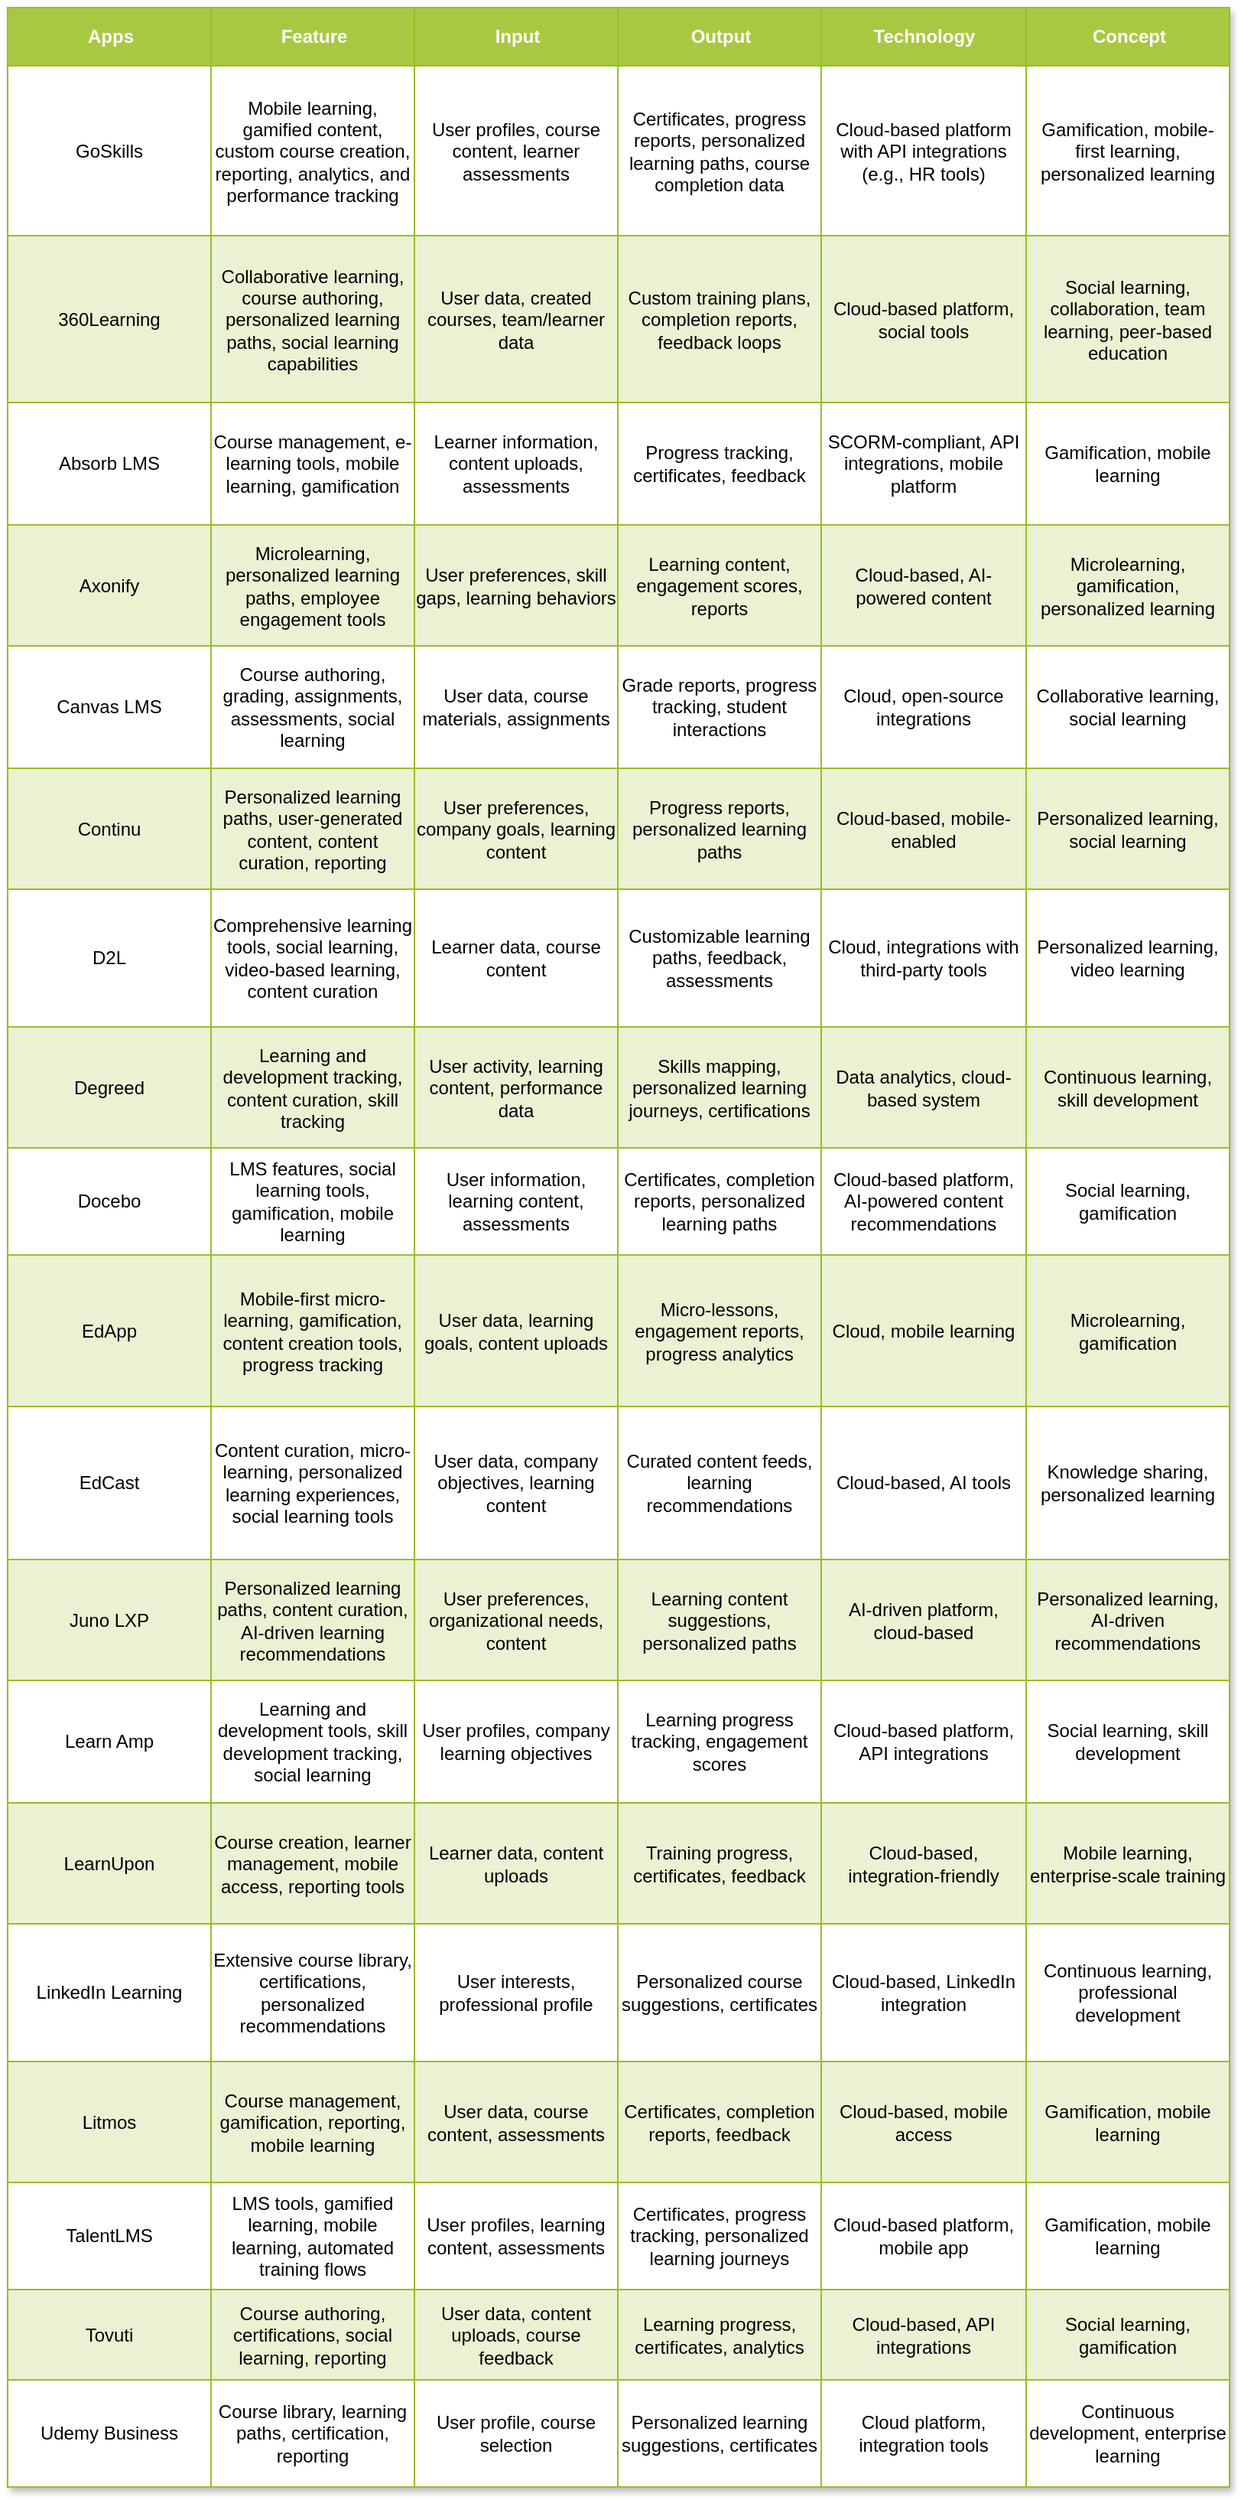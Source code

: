 <mxfile version="25.0.2">
  <diagram name="Page-1" id="bd83a815-5ea8-2e97-e5ec-87c9f400f2fa">
    <mxGraphModel dx="1091" dy="638" grid="1" gridSize="10" guides="1" tooltips="1" connect="1" arrows="1" fold="1" page="1" pageScale="1.5" pageWidth="1654" pageHeight="1169" background="none" math="0" shadow="0">
      <root>
        <mxCell id="0" style=";html=1;" />
        <mxCell id="1" style=";html=1;" parent="0" />
        <mxCell id="DCmbwm_lFT-6xUDf2k78-112" value="Assets" style="childLayout=tableLayout;recursiveResize=0;strokeColor=#98bf21;fillColor=#A7C942;shadow=1;labelBackgroundColor=#FFFFFF;" vertex="1" parent="1">
          <mxGeometry x="300" y="30" width="799" height="1620" as="geometry" />
        </mxCell>
        <mxCell id="DCmbwm_lFT-6xUDf2k78-113" style="shape=tableRow;horizontal=0;startSize=0;swimlaneHead=0;swimlaneBody=0;top=0;left=0;bottom=0;right=0;dropTarget=0;collapsible=0;recursiveResize=0;expand=0;fontStyle=0;strokeColor=inherit;fillColor=#ffffff;" vertex="1" parent="DCmbwm_lFT-6xUDf2k78-112">
          <mxGeometry width="799" height="38" as="geometry" />
        </mxCell>
        <mxCell id="DCmbwm_lFT-6xUDf2k78-143" value="Apps" style="connectable=0;recursiveResize=0;strokeColor=inherit;fillColor=#A7C942;align=center;fontStyle=1;fontColor=#FFFFFF;html=1;" vertex="1" parent="DCmbwm_lFT-6xUDf2k78-113">
          <mxGeometry width="133" height="38" as="geometry">
            <mxRectangle width="133" height="38" as="alternateBounds" />
          </mxGeometry>
        </mxCell>
        <mxCell id="DCmbwm_lFT-6xUDf2k78-138" value="Feature" style="connectable=0;recursiveResize=0;strokeColor=inherit;fillColor=#A7C942;align=center;fontStyle=1;fontColor=#FFFFFF;html=1;" vertex="1" parent="DCmbwm_lFT-6xUDf2k78-113">
          <mxGeometry x="133" width="133" height="38" as="geometry">
            <mxRectangle width="133" height="38" as="alternateBounds" />
          </mxGeometry>
        </mxCell>
        <mxCell id="DCmbwm_lFT-6xUDf2k78-133" value="Input" style="connectable=0;recursiveResize=0;strokeColor=inherit;fillColor=#A7C942;align=center;fontStyle=1;fontColor=#FFFFFF;html=1;" vertex="1" parent="DCmbwm_lFT-6xUDf2k78-113">
          <mxGeometry x="266" width="133" height="38" as="geometry">
            <mxRectangle width="133" height="38" as="alternateBounds" />
          </mxGeometry>
        </mxCell>
        <mxCell id="DCmbwm_lFT-6xUDf2k78-114" value="Output" style="connectable=0;recursiveResize=0;strokeColor=inherit;fillColor=#A7C942;align=center;fontStyle=1;fontColor=#FFFFFF;html=1;" vertex="1" parent="DCmbwm_lFT-6xUDf2k78-113">
          <mxGeometry x="399" width="133" height="38" as="geometry">
            <mxRectangle width="133" height="38" as="alternateBounds" />
          </mxGeometry>
        </mxCell>
        <mxCell id="DCmbwm_lFT-6xUDf2k78-115" value="Technology" style="connectable=0;recursiveResize=0;strokeColor=inherit;fillColor=#A7C942;align=center;fontStyle=1;fontColor=#FFFFFF;html=1;" vertex="1" parent="DCmbwm_lFT-6xUDf2k78-113">
          <mxGeometry x="532" width="134" height="38" as="geometry">
            <mxRectangle width="134" height="38" as="alternateBounds" />
          </mxGeometry>
        </mxCell>
        <mxCell id="DCmbwm_lFT-6xUDf2k78-116" value="Concept" style="connectable=0;recursiveResize=0;strokeColor=inherit;fillColor=#A7C942;align=center;fontStyle=1;fontColor=#FFFFFF;html=1;" vertex="1" parent="DCmbwm_lFT-6xUDf2k78-113">
          <mxGeometry x="666" width="133" height="38" as="geometry">
            <mxRectangle width="133" height="38" as="alternateBounds" />
          </mxGeometry>
        </mxCell>
        <mxCell id="DCmbwm_lFT-6xUDf2k78-117" value="" style="shape=tableRow;horizontal=0;startSize=0;swimlaneHead=0;swimlaneBody=0;top=0;left=0;bottom=0;right=0;dropTarget=0;collapsible=0;recursiveResize=0;expand=0;fontStyle=0;strokeColor=inherit;fillColor=#ffffff;" vertex="1" parent="DCmbwm_lFT-6xUDf2k78-112">
          <mxGeometry y="38" width="799" height="111" as="geometry" />
        </mxCell>
        <mxCell id="DCmbwm_lFT-6xUDf2k78-144" value="GoSkills" style="connectable=0;recursiveResize=0;strokeColor=inherit;fillColor=inherit;align=center;whiteSpace=wrap;html=1;" vertex="1" parent="DCmbwm_lFT-6xUDf2k78-117">
          <mxGeometry width="133" height="111" as="geometry">
            <mxRectangle width="133" height="111" as="alternateBounds" />
          </mxGeometry>
        </mxCell>
        <mxCell id="DCmbwm_lFT-6xUDf2k78-139" value="Mobile learning, gamified content, custom course creation, reporting, analytics, and performance tracking" style="connectable=0;recursiveResize=0;strokeColor=inherit;fillColor=inherit;align=center;whiteSpace=wrap;html=1;" vertex="1" parent="DCmbwm_lFT-6xUDf2k78-117">
          <mxGeometry x="133" width="133" height="111" as="geometry">
            <mxRectangle width="133" height="111" as="alternateBounds" />
          </mxGeometry>
        </mxCell>
        <mxCell id="DCmbwm_lFT-6xUDf2k78-134" value="User profiles, course content, learner assessments" style="connectable=0;recursiveResize=0;strokeColor=inherit;fillColor=inherit;align=center;whiteSpace=wrap;html=1;" vertex="1" parent="DCmbwm_lFT-6xUDf2k78-117">
          <mxGeometry x="266" width="133" height="111" as="geometry">
            <mxRectangle width="133" height="111" as="alternateBounds" />
          </mxGeometry>
        </mxCell>
        <mxCell id="DCmbwm_lFT-6xUDf2k78-118" value="Certificates, progress reports, personalized learning paths, course completion data" style="connectable=0;recursiveResize=0;strokeColor=inherit;fillColor=inherit;align=center;whiteSpace=wrap;html=1;" vertex="1" parent="DCmbwm_lFT-6xUDf2k78-117">
          <mxGeometry x="399" width="133" height="111" as="geometry">
            <mxRectangle width="133" height="111" as="alternateBounds" />
          </mxGeometry>
        </mxCell>
        <mxCell id="DCmbwm_lFT-6xUDf2k78-119" value="Cloud-based platform with API integrations (e.g., HR tools)" style="connectable=0;recursiveResize=0;strokeColor=inherit;fillColor=inherit;align=center;whiteSpace=wrap;html=1;" vertex="1" parent="DCmbwm_lFT-6xUDf2k78-117">
          <mxGeometry x="532" width="134" height="111" as="geometry">
            <mxRectangle width="134" height="111" as="alternateBounds" />
          </mxGeometry>
        </mxCell>
        <mxCell id="DCmbwm_lFT-6xUDf2k78-120" value="Gamification, mobile-first learning, personalized learning" style="connectable=0;recursiveResize=0;strokeColor=inherit;fillColor=inherit;align=center;whiteSpace=wrap;html=1;" vertex="1" parent="DCmbwm_lFT-6xUDf2k78-117">
          <mxGeometry x="666" width="133" height="111" as="geometry">
            <mxRectangle width="133" height="111" as="alternateBounds" />
          </mxGeometry>
        </mxCell>
        <mxCell id="DCmbwm_lFT-6xUDf2k78-121" value="" style="shape=tableRow;horizontal=0;startSize=0;swimlaneHead=0;swimlaneBody=0;top=0;left=0;bottom=0;right=0;dropTarget=0;collapsible=0;recursiveResize=0;expand=0;fontStyle=1;strokeColor=inherit;fillColor=#EAF2D3;" vertex="1" parent="DCmbwm_lFT-6xUDf2k78-112">
          <mxGeometry y="149" width="799" height="109" as="geometry" />
        </mxCell>
        <mxCell id="DCmbwm_lFT-6xUDf2k78-145" value="360Learning" style="connectable=0;recursiveResize=0;strokeColor=inherit;fillColor=inherit;whiteSpace=wrap;html=1;" vertex="1" parent="DCmbwm_lFT-6xUDf2k78-121">
          <mxGeometry width="133" height="109" as="geometry">
            <mxRectangle width="133" height="109" as="alternateBounds" />
          </mxGeometry>
        </mxCell>
        <mxCell id="DCmbwm_lFT-6xUDf2k78-140" value="Collaborative learning, course authoring, personalized learning paths, social learning capabilities" style="connectable=0;recursiveResize=0;strokeColor=inherit;fillColor=inherit;whiteSpace=wrap;html=1;" vertex="1" parent="DCmbwm_lFT-6xUDf2k78-121">
          <mxGeometry x="133" width="133" height="109" as="geometry">
            <mxRectangle width="133" height="109" as="alternateBounds" />
          </mxGeometry>
        </mxCell>
        <mxCell id="DCmbwm_lFT-6xUDf2k78-135" value="User data, created courses, team/learner data" style="connectable=0;recursiveResize=0;strokeColor=inherit;fillColor=inherit;whiteSpace=wrap;html=1;" vertex="1" parent="DCmbwm_lFT-6xUDf2k78-121">
          <mxGeometry x="266" width="133" height="109" as="geometry">
            <mxRectangle width="133" height="109" as="alternateBounds" />
          </mxGeometry>
        </mxCell>
        <mxCell id="DCmbwm_lFT-6xUDf2k78-122" value="Custom training plans, completion reports, feedback loops" style="connectable=0;recursiveResize=0;strokeColor=inherit;fillColor=inherit;whiteSpace=wrap;html=1;" vertex="1" parent="DCmbwm_lFT-6xUDf2k78-121">
          <mxGeometry x="399" width="133" height="109" as="geometry">
            <mxRectangle width="133" height="109" as="alternateBounds" />
          </mxGeometry>
        </mxCell>
        <mxCell id="DCmbwm_lFT-6xUDf2k78-123" value="Cloud-based platform, social tools" style="connectable=0;recursiveResize=0;strokeColor=inherit;fillColor=inherit;whiteSpace=wrap;html=1;" vertex="1" parent="DCmbwm_lFT-6xUDf2k78-121">
          <mxGeometry x="532" width="134" height="109" as="geometry">
            <mxRectangle width="134" height="109" as="alternateBounds" />
          </mxGeometry>
        </mxCell>
        <mxCell id="DCmbwm_lFT-6xUDf2k78-124" value="Social learning, collaboration, team learning, peer-based education" style="connectable=0;recursiveResize=0;strokeColor=inherit;fillColor=inherit;whiteSpace=wrap;html=1;" vertex="1" parent="DCmbwm_lFT-6xUDf2k78-121">
          <mxGeometry x="666" width="133" height="109" as="geometry">
            <mxRectangle width="133" height="109" as="alternateBounds" />
          </mxGeometry>
        </mxCell>
        <mxCell id="DCmbwm_lFT-6xUDf2k78-125" value="" style="shape=tableRow;horizontal=0;startSize=0;swimlaneHead=0;swimlaneBody=0;top=0;left=0;bottom=0;right=0;dropTarget=0;collapsible=0;recursiveResize=0;expand=0;fontStyle=0;strokeColor=inherit;fillColor=#ffffff;" vertex="1" parent="DCmbwm_lFT-6xUDf2k78-112">
          <mxGeometry y="258" width="799" height="80" as="geometry" />
        </mxCell>
        <mxCell id="DCmbwm_lFT-6xUDf2k78-146" value="Absorb LMS" style="connectable=0;recursiveResize=0;strokeColor=inherit;fillColor=inherit;fontStyle=0;align=center;whiteSpace=wrap;html=1;verticalAlign=middle;fontFamily=Helvetica;fontSize=12;fontColor=default;" vertex="1" parent="DCmbwm_lFT-6xUDf2k78-125">
          <mxGeometry width="133" height="80" as="geometry">
            <mxRectangle width="133" height="80" as="alternateBounds" />
          </mxGeometry>
        </mxCell>
        <mxCell id="DCmbwm_lFT-6xUDf2k78-141" value="Course management, e-learning tools, mobile learning, gamification" style="connectable=0;recursiveResize=0;strokeColor=inherit;fillColor=inherit;fontStyle=0;align=center;whiteSpace=wrap;html=1;verticalAlign=middle;fontFamily=Helvetica;fontSize=12;fontColor=default;" vertex="1" parent="DCmbwm_lFT-6xUDf2k78-125">
          <mxGeometry x="133" width="133" height="80" as="geometry">
            <mxRectangle width="133" height="80" as="alternateBounds" />
          </mxGeometry>
        </mxCell>
        <mxCell id="DCmbwm_lFT-6xUDf2k78-136" value="Learner information, content uploads, assessments" style="connectable=0;recursiveResize=0;strokeColor=inherit;fillColor=inherit;fontStyle=0;align=center;whiteSpace=wrap;html=1;verticalAlign=middle;fontFamily=Helvetica;fontSize=12;fontColor=default;" vertex="1" parent="DCmbwm_lFT-6xUDf2k78-125">
          <mxGeometry x="266" width="133" height="80" as="geometry">
            <mxRectangle width="133" height="80" as="alternateBounds" />
          </mxGeometry>
        </mxCell>
        <mxCell id="DCmbwm_lFT-6xUDf2k78-126" value="Progress tracking, certificates, feedback" style="connectable=0;recursiveResize=0;strokeColor=inherit;fillColor=inherit;fontStyle=0;align=center;whiteSpace=wrap;html=1;verticalAlign=middle;fontFamily=Helvetica;fontSize=12;fontColor=default;" vertex="1" parent="DCmbwm_lFT-6xUDf2k78-125">
          <mxGeometry x="399" width="133" height="80" as="geometry">
            <mxRectangle width="133" height="80" as="alternateBounds" />
          </mxGeometry>
        </mxCell>
        <mxCell id="DCmbwm_lFT-6xUDf2k78-127" value="SCORM-compliant, API integrations, mobile platform" style="connectable=0;recursiveResize=0;strokeColor=inherit;fillColor=inherit;fontStyle=0;align=center;whiteSpace=wrap;html=1;verticalAlign=middle;fontFamily=Helvetica;fontSize=12;fontColor=default;" vertex="1" parent="DCmbwm_lFT-6xUDf2k78-125">
          <mxGeometry x="532" width="134" height="80" as="geometry">
            <mxRectangle width="134" height="80" as="alternateBounds" />
          </mxGeometry>
        </mxCell>
        <mxCell id="DCmbwm_lFT-6xUDf2k78-128" value="Gamification, mobile learning​" style="connectable=0;recursiveResize=0;strokeColor=inherit;fillColor=inherit;fontStyle=0;align=center;whiteSpace=wrap;html=1;verticalAlign=middle;fontFamily=Helvetica;fontSize=12;fontColor=default;" vertex="1" parent="DCmbwm_lFT-6xUDf2k78-125">
          <mxGeometry x="666" width="133" height="80" as="geometry">
            <mxRectangle width="133" height="80" as="alternateBounds" />
          </mxGeometry>
        </mxCell>
        <mxCell id="DCmbwm_lFT-6xUDf2k78-129" value="" style="shape=tableRow;horizontal=0;startSize=0;swimlaneHead=0;swimlaneBody=0;top=0;left=0;bottom=0;right=0;dropTarget=0;collapsible=0;recursiveResize=0;expand=0;fontStyle=1;strokeColor=inherit;fillColor=#EAF2D3;" vertex="1" parent="DCmbwm_lFT-6xUDf2k78-112">
          <mxGeometry y="338" width="799" height="79" as="geometry" />
        </mxCell>
        <mxCell id="DCmbwm_lFT-6xUDf2k78-147" value="Axonify" style="connectable=0;recursiveResize=0;strokeColor=inherit;fillColor=inherit;whiteSpace=wrap;html=1;" vertex="1" parent="DCmbwm_lFT-6xUDf2k78-129">
          <mxGeometry width="133" height="79" as="geometry">
            <mxRectangle width="133" height="79" as="alternateBounds" />
          </mxGeometry>
        </mxCell>
        <mxCell id="DCmbwm_lFT-6xUDf2k78-142" value="Microlearning, personalized learning paths, employee engagement tools" style="connectable=0;recursiveResize=0;strokeColor=inherit;fillColor=inherit;whiteSpace=wrap;html=1;" vertex="1" parent="DCmbwm_lFT-6xUDf2k78-129">
          <mxGeometry x="133" width="133" height="79" as="geometry">
            <mxRectangle width="133" height="79" as="alternateBounds" />
          </mxGeometry>
        </mxCell>
        <mxCell id="DCmbwm_lFT-6xUDf2k78-137" value="User preferences, skill gaps, learning behaviors" style="connectable=0;recursiveResize=0;strokeColor=inherit;fillColor=inherit;whiteSpace=wrap;html=1;" vertex="1" parent="DCmbwm_lFT-6xUDf2k78-129">
          <mxGeometry x="266" width="133" height="79" as="geometry">
            <mxRectangle width="133" height="79" as="alternateBounds" />
          </mxGeometry>
        </mxCell>
        <mxCell id="DCmbwm_lFT-6xUDf2k78-130" value="Learning content, engagement scores, reports" style="connectable=0;recursiveResize=0;strokeColor=inherit;fillColor=inherit;whiteSpace=wrap;html=1;" vertex="1" parent="DCmbwm_lFT-6xUDf2k78-129">
          <mxGeometry x="399" width="133" height="79" as="geometry">
            <mxRectangle width="133" height="79" as="alternateBounds" />
          </mxGeometry>
        </mxCell>
        <mxCell id="DCmbwm_lFT-6xUDf2k78-131" value="Cloud-based, AI-powered content" style="connectable=0;recursiveResize=0;strokeColor=inherit;fillColor=inherit;whiteSpace=wrap;html=1;" vertex="1" parent="DCmbwm_lFT-6xUDf2k78-129">
          <mxGeometry x="532" width="134" height="79" as="geometry">
            <mxRectangle width="134" height="79" as="alternateBounds" />
          </mxGeometry>
        </mxCell>
        <mxCell id="DCmbwm_lFT-6xUDf2k78-132" value="Microlearning, gamification, personalized learning" style="connectable=0;recursiveResize=0;strokeColor=inherit;fillColor=inherit;whiteSpace=wrap;html=1;" vertex="1" parent="DCmbwm_lFT-6xUDf2k78-129">
          <mxGeometry x="666" width="133" height="79" as="geometry">
            <mxRectangle width="133" height="79" as="alternateBounds" />
          </mxGeometry>
        </mxCell>
        <mxCell id="DCmbwm_lFT-6xUDf2k78-148" style="shape=tableRow;horizontal=0;startSize=0;swimlaneHead=0;swimlaneBody=0;top=0;left=0;bottom=0;right=0;dropTarget=0;collapsible=0;recursiveResize=0;expand=0;fontStyle=1;strokeColor=inherit;fillColor=#EAF2D3;" vertex="1" parent="DCmbwm_lFT-6xUDf2k78-112">
          <mxGeometry y="417" width="799" height="80" as="geometry" />
        </mxCell>
        <mxCell id="DCmbwm_lFT-6xUDf2k78-149" value="Canvas LMS" style="connectable=0;recursiveResize=0;whiteSpace=wrap;html=1;align=center;verticalAlign=middle;fontFamily=Helvetica;fontSize=12;fontStyle=0;strokeColor=inherit;" vertex="1" parent="DCmbwm_lFT-6xUDf2k78-148">
          <mxGeometry width="133" height="80" as="geometry">
            <mxRectangle width="133" height="80" as="alternateBounds" />
          </mxGeometry>
        </mxCell>
        <mxCell id="DCmbwm_lFT-6xUDf2k78-150" value="Course authoring, grading, assignments, assessments, social learning" style="connectable=0;recursiveResize=0;whiteSpace=wrap;html=1;align=center;verticalAlign=middle;fontFamily=Helvetica;fontSize=12;fontStyle=0;strokeColor=inherit;" vertex="1" parent="DCmbwm_lFT-6xUDf2k78-148">
          <mxGeometry x="133" width="133" height="80" as="geometry">
            <mxRectangle width="133" height="80" as="alternateBounds" />
          </mxGeometry>
        </mxCell>
        <mxCell id="DCmbwm_lFT-6xUDf2k78-151" value="User data, course materials, assignments" style="connectable=0;recursiveResize=0;whiteSpace=wrap;html=1;align=center;verticalAlign=middle;fontFamily=Helvetica;fontSize=12;fontStyle=0;strokeColor=inherit;" vertex="1" parent="DCmbwm_lFT-6xUDf2k78-148">
          <mxGeometry x="266" width="133" height="80" as="geometry">
            <mxRectangle width="133" height="80" as="alternateBounds" />
          </mxGeometry>
        </mxCell>
        <mxCell id="DCmbwm_lFT-6xUDf2k78-152" value="Grade reports, progress tracking, student interactions" style="connectable=0;recursiveResize=0;whiteSpace=wrap;html=1;align=center;verticalAlign=middle;fontFamily=Helvetica;fontSize=12;fontStyle=0;strokeColor=inherit;" vertex="1" parent="DCmbwm_lFT-6xUDf2k78-148">
          <mxGeometry x="399" width="133" height="80" as="geometry">
            <mxRectangle width="133" height="80" as="alternateBounds" />
          </mxGeometry>
        </mxCell>
        <mxCell id="DCmbwm_lFT-6xUDf2k78-153" value="Cloud, open-source integrations" style="connectable=0;recursiveResize=0;whiteSpace=wrap;html=1;align=center;verticalAlign=middle;fontFamily=Helvetica;fontSize=12;fontStyle=0;strokeColor=inherit;" vertex="1" parent="DCmbwm_lFT-6xUDf2k78-148">
          <mxGeometry x="532" width="134" height="80" as="geometry">
            <mxRectangle width="134" height="80" as="alternateBounds" />
          </mxGeometry>
        </mxCell>
        <mxCell id="DCmbwm_lFT-6xUDf2k78-154" value="Collaborative learning, social learning" style="connectable=0;recursiveResize=0;whiteSpace=wrap;html=1;align=center;verticalAlign=middle;fontFamily=Helvetica;fontSize=12;fontStyle=0;strokeColor=inherit;" vertex="1" parent="DCmbwm_lFT-6xUDf2k78-148">
          <mxGeometry x="666" width="133" height="80" as="geometry">
            <mxRectangle width="133" height="80" as="alternateBounds" />
          </mxGeometry>
        </mxCell>
        <mxCell id="DCmbwm_lFT-6xUDf2k78-155" style="shape=tableRow;horizontal=0;startSize=0;swimlaneHead=0;swimlaneBody=0;top=0;left=0;bottom=0;right=0;dropTarget=0;collapsible=0;recursiveResize=0;expand=0;fontStyle=1;strokeColor=inherit;fillColor=#EAF2D3;" vertex="1" parent="DCmbwm_lFT-6xUDf2k78-112">
          <mxGeometry y="497" width="799" height="79" as="geometry" />
        </mxCell>
        <mxCell id="DCmbwm_lFT-6xUDf2k78-156" value="Continu" style="connectable=0;recursiveResize=0;strokeColor=inherit;fillColor=inherit;whiteSpace=wrap;html=1;" vertex="1" parent="DCmbwm_lFT-6xUDf2k78-155">
          <mxGeometry width="133" height="79" as="geometry">
            <mxRectangle width="133" height="79" as="alternateBounds" />
          </mxGeometry>
        </mxCell>
        <mxCell id="DCmbwm_lFT-6xUDf2k78-157" value="Personalized learning paths, user-generated content, content curation, reporting" style="connectable=0;recursiveResize=0;strokeColor=inherit;fillColor=inherit;whiteSpace=wrap;html=1;" vertex="1" parent="DCmbwm_lFT-6xUDf2k78-155">
          <mxGeometry x="133" width="133" height="79" as="geometry">
            <mxRectangle width="133" height="79" as="alternateBounds" />
          </mxGeometry>
        </mxCell>
        <mxCell id="DCmbwm_lFT-6xUDf2k78-158" value="User preferences, company goals, learning content" style="connectable=0;recursiveResize=0;strokeColor=inherit;fillColor=inherit;whiteSpace=wrap;html=1;" vertex="1" parent="DCmbwm_lFT-6xUDf2k78-155">
          <mxGeometry x="266" width="133" height="79" as="geometry">
            <mxRectangle width="133" height="79" as="alternateBounds" />
          </mxGeometry>
        </mxCell>
        <mxCell id="DCmbwm_lFT-6xUDf2k78-159" value="Progress reports, personalized learning paths" style="connectable=0;recursiveResize=0;strokeColor=inherit;fillColor=inherit;whiteSpace=wrap;html=1;" vertex="1" parent="DCmbwm_lFT-6xUDf2k78-155">
          <mxGeometry x="399" width="133" height="79" as="geometry">
            <mxRectangle width="133" height="79" as="alternateBounds" />
          </mxGeometry>
        </mxCell>
        <mxCell id="DCmbwm_lFT-6xUDf2k78-160" value="Cloud-based, mobile-enabled" style="connectable=0;recursiveResize=0;strokeColor=inherit;fillColor=inherit;whiteSpace=wrap;html=1;" vertex="1" parent="DCmbwm_lFT-6xUDf2k78-155">
          <mxGeometry x="532" width="134" height="79" as="geometry">
            <mxRectangle width="134" height="79" as="alternateBounds" />
          </mxGeometry>
        </mxCell>
        <mxCell id="DCmbwm_lFT-6xUDf2k78-161" value="Personalized learning, social learning" style="connectable=0;recursiveResize=0;strokeColor=inherit;fillColor=inherit;whiteSpace=wrap;html=1;" vertex="1" parent="DCmbwm_lFT-6xUDf2k78-155">
          <mxGeometry x="666" width="133" height="79" as="geometry">
            <mxRectangle width="133" height="79" as="alternateBounds" />
          </mxGeometry>
        </mxCell>
        <mxCell id="DCmbwm_lFT-6xUDf2k78-162" style="shape=tableRow;horizontal=0;startSize=0;swimlaneHead=0;swimlaneBody=0;top=0;left=0;bottom=0;right=0;dropTarget=0;collapsible=0;recursiveResize=0;expand=0;fontStyle=1;strokeColor=inherit;fillColor=#EAF2D3;" vertex="1" parent="DCmbwm_lFT-6xUDf2k78-112">
          <mxGeometry y="576" width="799" height="90" as="geometry" />
        </mxCell>
        <mxCell id="DCmbwm_lFT-6xUDf2k78-163" value="D2L" style="connectable=0;recursiveResize=0;whiteSpace=wrap;html=1;strokeColor=inherit;" vertex="1" parent="DCmbwm_lFT-6xUDf2k78-162">
          <mxGeometry width="133" height="90" as="geometry">
            <mxRectangle width="133" height="90" as="alternateBounds" />
          </mxGeometry>
        </mxCell>
        <mxCell id="DCmbwm_lFT-6xUDf2k78-164" value="Comprehensive learning tools, social learning, video-based learning, content curation" style="connectable=0;recursiveResize=0;whiteSpace=wrap;html=1;strokeColor=inherit;" vertex="1" parent="DCmbwm_lFT-6xUDf2k78-162">
          <mxGeometry x="133" width="133" height="90" as="geometry">
            <mxRectangle width="133" height="90" as="alternateBounds" />
          </mxGeometry>
        </mxCell>
        <mxCell id="DCmbwm_lFT-6xUDf2k78-165" value="Learner data, course content" style="connectable=0;recursiveResize=0;whiteSpace=wrap;html=1;strokeColor=inherit;" vertex="1" parent="DCmbwm_lFT-6xUDf2k78-162">
          <mxGeometry x="266" width="133" height="90" as="geometry">
            <mxRectangle width="133" height="90" as="alternateBounds" />
          </mxGeometry>
        </mxCell>
        <mxCell id="DCmbwm_lFT-6xUDf2k78-166" value="Customizable learning paths, feedback, assessments" style="connectable=0;recursiveResize=0;whiteSpace=wrap;html=1;strokeColor=inherit;" vertex="1" parent="DCmbwm_lFT-6xUDf2k78-162">
          <mxGeometry x="399" width="133" height="90" as="geometry">
            <mxRectangle width="133" height="90" as="alternateBounds" />
          </mxGeometry>
        </mxCell>
        <mxCell id="DCmbwm_lFT-6xUDf2k78-167" value="Cloud, integrations with third-party tools" style="connectable=0;recursiveResize=0;whiteSpace=wrap;html=1;strokeColor=inherit;" vertex="1" parent="DCmbwm_lFT-6xUDf2k78-162">
          <mxGeometry x="532" width="134" height="90" as="geometry">
            <mxRectangle width="134" height="90" as="alternateBounds" />
          </mxGeometry>
        </mxCell>
        <mxCell id="DCmbwm_lFT-6xUDf2k78-168" value="Personalized learning, video learning" style="connectable=0;recursiveResize=0;whiteSpace=wrap;html=1;strokeColor=inherit;" vertex="1" parent="DCmbwm_lFT-6xUDf2k78-162">
          <mxGeometry x="666" width="133" height="90" as="geometry">
            <mxRectangle width="133" height="90" as="alternateBounds" />
          </mxGeometry>
        </mxCell>
        <mxCell id="DCmbwm_lFT-6xUDf2k78-169" style="shape=tableRow;horizontal=0;startSize=0;swimlaneHead=0;swimlaneBody=0;top=0;left=0;bottom=0;right=0;dropTarget=0;collapsible=0;recursiveResize=0;expand=0;fontStyle=1;strokeColor=inherit;fillColor=#EAF2D3;" vertex="1" parent="DCmbwm_lFT-6xUDf2k78-112">
          <mxGeometry y="666" width="799" height="79" as="geometry" />
        </mxCell>
        <mxCell id="DCmbwm_lFT-6xUDf2k78-170" value="Degreed" style="connectable=0;recursiveResize=0;strokeColor=inherit;fillColor=inherit;whiteSpace=wrap;html=1;" vertex="1" parent="DCmbwm_lFT-6xUDf2k78-169">
          <mxGeometry width="133" height="79" as="geometry">
            <mxRectangle width="133" height="79" as="alternateBounds" />
          </mxGeometry>
        </mxCell>
        <mxCell id="DCmbwm_lFT-6xUDf2k78-171" value="Learning and development tracking, content curation, skill tracking" style="connectable=0;recursiveResize=0;strokeColor=inherit;fillColor=inherit;whiteSpace=wrap;html=1;" vertex="1" parent="DCmbwm_lFT-6xUDf2k78-169">
          <mxGeometry x="133" width="133" height="79" as="geometry">
            <mxRectangle width="133" height="79" as="alternateBounds" />
          </mxGeometry>
        </mxCell>
        <mxCell id="DCmbwm_lFT-6xUDf2k78-172" value="User activity, learning content, performance data" style="connectable=0;recursiveResize=0;strokeColor=inherit;fillColor=inherit;whiteSpace=wrap;html=1;" vertex="1" parent="DCmbwm_lFT-6xUDf2k78-169">
          <mxGeometry x="266" width="133" height="79" as="geometry">
            <mxRectangle width="133" height="79" as="alternateBounds" />
          </mxGeometry>
        </mxCell>
        <mxCell id="DCmbwm_lFT-6xUDf2k78-173" value="Skills mapping, personalized learning journeys, certifications" style="connectable=0;recursiveResize=0;strokeColor=inherit;fillColor=inherit;whiteSpace=wrap;html=1;" vertex="1" parent="DCmbwm_lFT-6xUDf2k78-169">
          <mxGeometry x="399" width="133" height="79" as="geometry">
            <mxRectangle width="133" height="79" as="alternateBounds" />
          </mxGeometry>
        </mxCell>
        <mxCell id="DCmbwm_lFT-6xUDf2k78-174" value="Data analytics, cloud-based system" style="connectable=0;recursiveResize=0;strokeColor=inherit;fillColor=inherit;whiteSpace=wrap;html=1;" vertex="1" parent="DCmbwm_lFT-6xUDf2k78-169">
          <mxGeometry x="532" width="134" height="79" as="geometry">
            <mxRectangle width="134" height="79" as="alternateBounds" />
          </mxGeometry>
        </mxCell>
        <mxCell id="DCmbwm_lFT-6xUDf2k78-175" value="Continuous learning, skill development​&lt;span data-state=&quot;closed&quot; class=&quot;&quot;&gt;&lt;div class=&quot;relative inline-flex items-center&quot;&gt;&lt;a class=&quot;flex h-[22px] items-center rounded-xl px-2 text-[0.5em] !font-medium uppercase bg-[#f4f4f4] !text-token-text-secondary hover:bg-token-text-primary hover:!text-token-main-surface-secondary dark:bg-token-main-surface-secondary dark:hover:bg-token-text-primary group relative top-[-0.094rem]&quot; rel=&quot;noopener&quot; target=&quot;_blank&quot; href=&quot;https://www.goskills.com/lms&quot;&gt;&lt;span class=&quot;truncate&quot;&gt;&lt;/span&gt;&lt;/a&gt;&lt;/div&gt;&lt;/span&gt;" style="connectable=0;recursiveResize=0;strokeColor=inherit;fillColor=inherit;whiteSpace=wrap;html=1;" vertex="1" parent="DCmbwm_lFT-6xUDf2k78-169">
          <mxGeometry x="666" width="133" height="79" as="geometry">
            <mxRectangle width="133" height="79" as="alternateBounds" />
          </mxGeometry>
        </mxCell>
        <mxCell id="DCmbwm_lFT-6xUDf2k78-176" style="shape=tableRow;horizontal=0;startSize=0;swimlaneHead=0;swimlaneBody=0;top=0;left=0;bottom=0;right=0;dropTarget=0;collapsible=0;recursiveResize=0;expand=0;fontStyle=1;strokeColor=inherit;fillColor=#EAF2D3;" vertex="1" parent="DCmbwm_lFT-6xUDf2k78-112">
          <mxGeometry y="745" width="799" height="70" as="geometry" />
        </mxCell>
        <mxCell id="DCmbwm_lFT-6xUDf2k78-177" value="Docebo" style="connectable=0;recursiveResize=0;whiteSpace=wrap;html=1;strokeColor=inherit;" vertex="1" parent="DCmbwm_lFT-6xUDf2k78-176">
          <mxGeometry width="133" height="70" as="geometry">
            <mxRectangle width="133" height="70" as="alternateBounds" />
          </mxGeometry>
        </mxCell>
        <mxCell id="DCmbwm_lFT-6xUDf2k78-178" value="LMS features, social learning tools, gamification, mobile learning" style="connectable=0;recursiveResize=0;whiteSpace=wrap;html=1;strokeColor=inherit;" vertex="1" parent="DCmbwm_lFT-6xUDf2k78-176">
          <mxGeometry x="133" width="133" height="70" as="geometry">
            <mxRectangle width="133" height="70" as="alternateBounds" />
          </mxGeometry>
        </mxCell>
        <mxCell id="DCmbwm_lFT-6xUDf2k78-179" value="User information, learning content, assessments" style="connectable=0;recursiveResize=0;whiteSpace=wrap;html=1;strokeColor=inherit;" vertex="1" parent="DCmbwm_lFT-6xUDf2k78-176">
          <mxGeometry x="266" width="133" height="70" as="geometry">
            <mxRectangle width="133" height="70" as="alternateBounds" />
          </mxGeometry>
        </mxCell>
        <mxCell id="DCmbwm_lFT-6xUDf2k78-180" value="Certificates, completion reports, personalized learning paths" style="connectable=0;recursiveResize=0;whiteSpace=wrap;html=1;strokeColor=inherit;" vertex="1" parent="DCmbwm_lFT-6xUDf2k78-176">
          <mxGeometry x="399" width="133" height="70" as="geometry">
            <mxRectangle width="133" height="70" as="alternateBounds" />
          </mxGeometry>
        </mxCell>
        <mxCell id="DCmbwm_lFT-6xUDf2k78-181" value="Cloud-based platform, AI-powered content recommendations" style="connectable=0;recursiveResize=0;whiteSpace=wrap;html=1;strokeColor=inherit;" vertex="1" parent="DCmbwm_lFT-6xUDf2k78-176">
          <mxGeometry x="532" width="134" height="70" as="geometry">
            <mxRectangle width="134" height="70" as="alternateBounds" />
          </mxGeometry>
        </mxCell>
        <mxCell id="DCmbwm_lFT-6xUDf2k78-182" value="Social learning, gamification" style="connectable=0;recursiveResize=0;whiteSpace=wrap;html=1;strokeColor=inherit;" vertex="1" parent="DCmbwm_lFT-6xUDf2k78-176">
          <mxGeometry x="666" width="133" height="70" as="geometry">
            <mxRectangle width="133" height="70" as="alternateBounds" />
          </mxGeometry>
        </mxCell>
        <mxCell id="DCmbwm_lFT-6xUDf2k78-183" style="shape=tableRow;horizontal=0;startSize=0;swimlaneHead=0;swimlaneBody=0;top=0;left=0;bottom=0;right=0;dropTarget=0;collapsible=0;recursiveResize=0;expand=0;fontStyle=1;strokeColor=inherit;fillColor=#EAF2D3;" vertex="1" parent="DCmbwm_lFT-6xUDf2k78-112">
          <mxGeometry y="815" width="799" height="99" as="geometry" />
        </mxCell>
        <mxCell id="DCmbwm_lFT-6xUDf2k78-184" value="EdApp" style="connectable=0;recursiveResize=0;strokeColor=inherit;fillColor=inherit;whiteSpace=wrap;html=1;" vertex="1" parent="DCmbwm_lFT-6xUDf2k78-183">
          <mxGeometry width="133" height="99" as="geometry">
            <mxRectangle width="133" height="99" as="alternateBounds" />
          </mxGeometry>
        </mxCell>
        <mxCell id="DCmbwm_lFT-6xUDf2k78-185" value="Mobile-first micro-learning, gamification, content creation tools, progress tracking" style="connectable=0;recursiveResize=0;strokeColor=inherit;fillColor=inherit;whiteSpace=wrap;html=1;" vertex="1" parent="DCmbwm_lFT-6xUDf2k78-183">
          <mxGeometry x="133" width="133" height="99" as="geometry">
            <mxRectangle width="133" height="99" as="alternateBounds" />
          </mxGeometry>
        </mxCell>
        <mxCell id="DCmbwm_lFT-6xUDf2k78-186" value="User data, learning goals, content uploads" style="connectable=0;recursiveResize=0;strokeColor=inherit;fillColor=inherit;whiteSpace=wrap;html=1;" vertex="1" parent="DCmbwm_lFT-6xUDf2k78-183">
          <mxGeometry x="266" width="133" height="99" as="geometry">
            <mxRectangle width="133" height="99" as="alternateBounds" />
          </mxGeometry>
        </mxCell>
        <mxCell id="DCmbwm_lFT-6xUDf2k78-187" value="Micro-lessons, engagement reports, progress analytics" style="connectable=0;recursiveResize=0;strokeColor=inherit;fillColor=inherit;whiteSpace=wrap;html=1;" vertex="1" parent="DCmbwm_lFT-6xUDf2k78-183">
          <mxGeometry x="399" width="133" height="99" as="geometry">
            <mxRectangle width="133" height="99" as="alternateBounds" />
          </mxGeometry>
        </mxCell>
        <mxCell id="DCmbwm_lFT-6xUDf2k78-188" value="Cloud, mobile learning" style="connectable=0;recursiveResize=0;strokeColor=inherit;fillColor=inherit;whiteSpace=wrap;html=1;" vertex="1" parent="DCmbwm_lFT-6xUDf2k78-183">
          <mxGeometry x="532" width="134" height="99" as="geometry">
            <mxRectangle width="134" height="99" as="alternateBounds" />
          </mxGeometry>
        </mxCell>
        <mxCell id="DCmbwm_lFT-6xUDf2k78-189" value="Microlearning, gamification" style="connectable=0;recursiveResize=0;strokeColor=inherit;fillColor=inherit;whiteSpace=wrap;html=1;" vertex="1" parent="DCmbwm_lFT-6xUDf2k78-183">
          <mxGeometry x="666" width="133" height="99" as="geometry">
            <mxRectangle width="133" height="99" as="alternateBounds" />
          </mxGeometry>
        </mxCell>
        <mxCell id="DCmbwm_lFT-6xUDf2k78-190" style="shape=tableRow;horizontal=0;startSize=0;swimlaneHead=0;swimlaneBody=0;top=0;left=0;bottom=0;right=0;dropTarget=0;collapsible=0;recursiveResize=0;expand=0;fontStyle=1;strokeColor=inherit;fillColor=#EAF2D3;" vertex="1" parent="DCmbwm_lFT-6xUDf2k78-112">
          <mxGeometry y="914" width="799" height="100" as="geometry" />
        </mxCell>
        <mxCell id="DCmbwm_lFT-6xUDf2k78-191" value="EdCast" style="connectable=0;recursiveResize=0;whiteSpace=wrap;html=1;strokeColor=inherit;" vertex="1" parent="DCmbwm_lFT-6xUDf2k78-190">
          <mxGeometry width="133" height="100" as="geometry">
            <mxRectangle width="133" height="100" as="alternateBounds" />
          </mxGeometry>
        </mxCell>
        <mxCell id="DCmbwm_lFT-6xUDf2k78-192" value="Content curation, micro-learning, personalized learning experiences, social learning tools" style="connectable=0;recursiveResize=0;whiteSpace=wrap;html=1;strokeColor=inherit;" vertex="1" parent="DCmbwm_lFT-6xUDf2k78-190">
          <mxGeometry x="133" width="133" height="100" as="geometry">
            <mxRectangle width="133" height="100" as="alternateBounds" />
          </mxGeometry>
        </mxCell>
        <mxCell id="DCmbwm_lFT-6xUDf2k78-193" value="User data, company objectives, learning content" style="connectable=0;recursiveResize=0;whiteSpace=wrap;html=1;strokeColor=inherit;" vertex="1" parent="DCmbwm_lFT-6xUDf2k78-190">
          <mxGeometry x="266" width="133" height="100" as="geometry">
            <mxRectangle width="133" height="100" as="alternateBounds" />
          </mxGeometry>
        </mxCell>
        <mxCell id="DCmbwm_lFT-6xUDf2k78-194" value="Curated content feeds, learning recommendations" style="connectable=0;recursiveResize=0;whiteSpace=wrap;html=1;strokeColor=inherit;" vertex="1" parent="DCmbwm_lFT-6xUDf2k78-190">
          <mxGeometry x="399" width="133" height="100" as="geometry">
            <mxRectangle width="133" height="100" as="alternateBounds" />
          </mxGeometry>
        </mxCell>
        <mxCell id="DCmbwm_lFT-6xUDf2k78-195" value="Cloud-based, AI tools" style="connectable=0;recursiveResize=0;whiteSpace=wrap;html=1;strokeColor=inherit;" vertex="1" parent="DCmbwm_lFT-6xUDf2k78-190">
          <mxGeometry x="532" width="134" height="100" as="geometry">
            <mxRectangle width="134" height="100" as="alternateBounds" />
          </mxGeometry>
        </mxCell>
        <mxCell id="DCmbwm_lFT-6xUDf2k78-196" value="Knowledge sharing, personalized learning" style="connectable=0;recursiveResize=0;whiteSpace=wrap;html=1;strokeColor=inherit;" vertex="1" parent="DCmbwm_lFT-6xUDf2k78-190">
          <mxGeometry x="666" width="133" height="100" as="geometry">
            <mxRectangle width="133" height="100" as="alternateBounds" />
          </mxGeometry>
        </mxCell>
        <mxCell id="DCmbwm_lFT-6xUDf2k78-197" style="shape=tableRow;horizontal=0;startSize=0;swimlaneHead=0;swimlaneBody=0;top=0;left=0;bottom=0;right=0;dropTarget=0;collapsible=0;recursiveResize=0;expand=0;fontStyle=1;strokeColor=inherit;fillColor=#EAF2D3;" vertex="1" parent="DCmbwm_lFT-6xUDf2k78-112">
          <mxGeometry y="1014" width="799" height="79" as="geometry" />
        </mxCell>
        <mxCell id="DCmbwm_lFT-6xUDf2k78-198" value="Juno LXP" style="connectable=0;recursiveResize=0;strokeColor=inherit;fillColor=inherit;whiteSpace=wrap;html=1;" vertex="1" parent="DCmbwm_lFT-6xUDf2k78-197">
          <mxGeometry width="133" height="79" as="geometry">
            <mxRectangle width="133" height="79" as="alternateBounds" />
          </mxGeometry>
        </mxCell>
        <mxCell id="DCmbwm_lFT-6xUDf2k78-199" value="Personalized learning paths, content curation, AI-driven learning recommendations" style="connectable=0;recursiveResize=0;strokeColor=inherit;fillColor=inherit;whiteSpace=wrap;html=1;" vertex="1" parent="DCmbwm_lFT-6xUDf2k78-197">
          <mxGeometry x="133" width="133" height="79" as="geometry">
            <mxRectangle width="133" height="79" as="alternateBounds" />
          </mxGeometry>
        </mxCell>
        <mxCell id="DCmbwm_lFT-6xUDf2k78-200" value="User preferences, organizational needs, content" style="connectable=0;recursiveResize=0;strokeColor=inherit;fillColor=inherit;whiteSpace=wrap;html=1;" vertex="1" parent="DCmbwm_lFT-6xUDf2k78-197">
          <mxGeometry x="266" width="133" height="79" as="geometry">
            <mxRectangle width="133" height="79" as="alternateBounds" />
          </mxGeometry>
        </mxCell>
        <mxCell id="DCmbwm_lFT-6xUDf2k78-201" value="Learning content suggestions, personalized paths" style="connectable=0;recursiveResize=0;strokeColor=inherit;fillColor=inherit;whiteSpace=wrap;html=1;" vertex="1" parent="DCmbwm_lFT-6xUDf2k78-197">
          <mxGeometry x="399" width="133" height="79" as="geometry">
            <mxRectangle width="133" height="79" as="alternateBounds" />
          </mxGeometry>
        </mxCell>
        <mxCell id="DCmbwm_lFT-6xUDf2k78-202" value="AI-driven platform, cloud-based" style="connectable=0;recursiveResize=0;strokeColor=inherit;fillColor=inherit;whiteSpace=wrap;html=1;" vertex="1" parent="DCmbwm_lFT-6xUDf2k78-197">
          <mxGeometry x="532" width="134" height="79" as="geometry">
            <mxRectangle width="134" height="79" as="alternateBounds" />
          </mxGeometry>
        </mxCell>
        <mxCell id="DCmbwm_lFT-6xUDf2k78-203" value="Personalized learning, AI-driven recommendations" style="connectable=0;recursiveResize=0;strokeColor=inherit;fillColor=inherit;whiteSpace=wrap;html=1;" vertex="1" parent="DCmbwm_lFT-6xUDf2k78-197">
          <mxGeometry x="666" width="133" height="79" as="geometry">
            <mxRectangle width="133" height="79" as="alternateBounds" />
          </mxGeometry>
        </mxCell>
        <mxCell id="DCmbwm_lFT-6xUDf2k78-204" style="shape=tableRow;horizontal=0;startSize=0;swimlaneHead=0;swimlaneBody=0;top=0;left=0;bottom=0;right=0;dropTarget=0;collapsible=0;recursiveResize=0;expand=0;fontStyle=1;strokeColor=inherit;fillColor=#EAF2D3;" vertex="1" parent="DCmbwm_lFT-6xUDf2k78-112">
          <mxGeometry y="1093" width="799" height="80" as="geometry" />
        </mxCell>
        <mxCell id="DCmbwm_lFT-6xUDf2k78-205" value="Learn Amp" style="connectable=0;recursiveResize=0;whiteSpace=wrap;html=1;strokeColor=inherit;" vertex="1" parent="DCmbwm_lFT-6xUDf2k78-204">
          <mxGeometry width="133" height="80" as="geometry">
            <mxRectangle width="133" height="80" as="alternateBounds" />
          </mxGeometry>
        </mxCell>
        <mxCell id="DCmbwm_lFT-6xUDf2k78-206" value="Learning and development tools, skill development tracking, social learning" style="connectable=0;recursiveResize=0;whiteSpace=wrap;html=1;strokeColor=inherit;" vertex="1" parent="DCmbwm_lFT-6xUDf2k78-204">
          <mxGeometry x="133" width="133" height="80" as="geometry">
            <mxRectangle width="133" height="80" as="alternateBounds" />
          </mxGeometry>
        </mxCell>
        <mxCell id="DCmbwm_lFT-6xUDf2k78-207" value="User profiles, company learning objectives" style="connectable=0;recursiveResize=0;whiteSpace=wrap;html=1;strokeColor=inherit;" vertex="1" parent="DCmbwm_lFT-6xUDf2k78-204">
          <mxGeometry x="266" width="133" height="80" as="geometry">
            <mxRectangle width="133" height="80" as="alternateBounds" />
          </mxGeometry>
        </mxCell>
        <mxCell id="DCmbwm_lFT-6xUDf2k78-208" value="Learning progress tracking, engagement scores" style="connectable=0;recursiveResize=0;whiteSpace=wrap;html=1;strokeColor=inherit;" vertex="1" parent="DCmbwm_lFT-6xUDf2k78-204">
          <mxGeometry x="399" width="133" height="80" as="geometry">
            <mxRectangle width="133" height="80" as="alternateBounds" />
          </mxGeometry>
        </mxCell>
        <mxCell id="DCmbwm_lFT-6xUDf2k78-209" value="Cloud-based platform, API integrations" style="connectable=0;recursiveResize=0;whiteSpace=wrap;html=1;strokeColor=inherit;" vertex="1" parent="DCmbwm_lFT-6xUDf2k78-204">
          <mxGeometry x="532" width="134" height="80" as="geometry">
            <mxRectangle width="134" height="80" as="alternateBounds" />
          </mxGeometry>
        </mxCell>
        <mxCell id="DCmbwm_lFT-6xUDf2k78-210" value="Social learning, skill development" style="connectable=0;recursiveResize=0;whiteSpace=wrap;html=1;strokeColor=inherit;" vertex="1" parent="DCmbwm_lFT-6xUDf2k78-204">
          <mxGeometry x="666" width="133" height="80" as="geometry">
            <mxRectangle width="133" height="80" as="alternateBounds" />
          </mxGeometry>
        </mxCell>
        <mxCell id="DCmbwm_lFT-6xUDf2k78-211" style="shape=tableRow;horizontal=0;startSize=0;swimlaneHead=0;swimlaneBody=0;top=0;left=0;bottom=0;right=0;dropTarget=0;collapsible=0;recursiveResize=0;expand=0;fontStyle=1;strokeColor=inherit;fillColor=#EAF2D3;" vertex="1" parent="DCmbwm_lFT-6xUDf2k78-112">
          <mxGeometry y="1173" width="799" height="79" as="geometry" />
        </mxCell>
        <mxCell id="DCmbwm_lFT-6xUDf2k78-212" value="LearnUpon" style="connectable=0;recursiveResize=0;strokeColor=inherit;fillColor=inherit;whiteSpace=wrap;html=1;" vertex="1" parent="DCmbwm_lFT-6xUDf2k78-211">
          <mxGeometry width="133" height="79" as="geometry">
            <mxRectangle width="133" height="79" as="alternateBounds" />
          </mxGeometry>
        </mxCell>
        <mxCell id="DCmbwm_lFT-6xUDf2k78-213" value="Course creation, learner management, mobile access, reporting tools" style="connectable=0;recursiveResize=0;strokeColor=inherit;fillColor=inherit;whiteSpace=wrap;html=1;" vertex="1" parent="DCmbwm_lFT-6xUDf2k78-211">
          <mxGeometry x="133" width="133" height="79" as="geometry">
            <mxRectangle width="133" height="79" as="alternateBounds" />
          </mxGeometry>
        </mxCell>
        <mxCell id="DCmbwm_lFT-6xUDf2k78-214" value="Learner data, content uploads" style="connectable=0;recursiveResize=0;strokeColor=inherit;fillColor=inherit;whiteSpace=wrap;html=1;" vertex="1" parent="DCmbwm_lFT-6xUDf2k78-211">
          <mxGeometry x="266" width="133" height="79" as="geometry">
            <mxRectangle width="133" height="79" as="alternateBounds" />
          </mxGeometry>
        </mxCell>
        <mxCell id="DCmbwm_lFT-6xUDf2k78-215" value="Training progress, certificates, feedback" style="connectable=0;recursiveResize=0;strokeColor=inherit;fillColor=inherit;whiteSpace=wrap;html=1;" vertex="1" parent="DCmbwm_lFT-6xUDf2k78-211">
          <mxGeometry x="399" width="133" height="79" as="geometry">
            <mxRectangle width="133" height="79" as="alternateBounds" />
          </mxGeometry>
        </mxCell>
        <mxCell id="DCmbwm_lFT-6xUDf2k78-216" value="Cloud-based, integration-friendly" style="connectable=0;recursiveResize=0;strokeColor=inherit;fillColor=inherit;whiteSpace=wrap;html=1;" vertex="1" parent="DCmbwm_lFT-6xUDf2k78-211">
          <mxGeometry x="532" width="134" height="79" as="geometry">
            <mxRectangle width="134" height="79" as="alternateBounds" />
          </mxGeometry>
        </mxCell>
        <mxCell id="DCmbwm_lFT-6xUDf2k78-217" value="Mobile learning, enterprise-scale training" style="connectable=0;recursiveResize=0;strokeColor=inherit;fillColor=inherit;whiteSpace=wrap;html=1;" vertex="1" parent="DCmbwm_lFT-6xUDf2k78-211">
          <mxGeometry x="666" width="133" height="79" as="geometry">
            <mxRectangle width="133" height="79" as="alternateBounds" />
          </mxGeometry>
        </mxCell>
        <mxCell id="DCmbwm_lFT-6xUDf2k78-218" style="shape=tableRow;horizontal=0;startSize=0;swimlaneHead=0;swimlaneBody=0;top=0;left=0;bottom=0;right=0;dropTarget=0;collapsible=0;recursiveResize=0;expand=0;fontStyle=1;strokeColor=inherit;fillColor=#EAF2D3;" vertex="1" parent="DCmbwm_lFT-6xUDf2k78-112">
          <mxGeometry y="1252" width="799" height="90" as="geometry" />
        </mxCell>
        <mxCell id="DCmbwm_lFT-6xUDf2k78-219" value="LinkedIn Learning" style="connectable=0;recursiveResize=0;whiteSpace=wrap;html=1;strokeColor=inherit;" vertex="1" parent="DCmbwm_lFT-6xUDf2k78-218">
          <mxGeometry width="133" height="90" as="geometry">
            <mxRectangle width="133" height="90" as="alternateBounds" />
          </mxGeometry>
        </mxCell>
        <mxCell id="DCmbwm_lFT-6xUDf2k78-220" value="Extensive course library, certifications, personalized recommendations" style="connectable=0;recursiveResize=0;whiteSpace=wrap;html=1;strokeColor=inherit;" vertex="1" parent="DCmbwm_lFT-6xUDf2k78-218">
          <mxGeometry x="133" width="133" height="90" as="geometry">
            <mxRectangle width="133" height="90" as="alternateBounds" />
          </mxGeometry>
        </mxCell>
        <mxCell id="DCmbwm_lFT-6xUDf2k78-221" value="User interests, professional profile" style="connectable=0;recursiveResize=0;whiteSpace=wrap;html=1;strokeColor=inherit;" vertex="1" parent="DCmbwm_lFT-6xUDf2k78-218">
          <mxGeometry x="266" width="133" height="90" as="geometry">
            <mxRectangle width="133" height="90" as="alternateBounds" />
          </mxGeometry>
        </mxCell>
        <mxCell id="DCmbwm_lFT-6xUDf2k78-222" value="Personalized course suggestions, certificates" style="connectable=0;recursiveResize=0;whiteSpace=wrap;html=1;strokeColor=inherit;" vertex="1" parent="DCmbwm_lFT-6xUDf2k78-218">
          <mxGeometry x="399" width="133" height="90" as="geometry">
            <mxRectangle width="133" height="90" as="alternateBounds" />
          </mxGeometry>
        </mxCell>
        <mxCell id="DCmbwm_lFT-6xUDf2k78-223" value="Cloud-based, LinkedIn integration" style="connectable=0;recursiveResize=0;whiteSpace=wrap;html=1;strokeColor=inherit;" vertex="1" parent="DCmbwm_lFT-6xUDf2k78-218">
          <mxGeometry x="532" width="134" height="90" as="geometry">
            <mxRectangle width="134" height="90" as="alternateBounds" />
          </mxGeometry>
        </mxCell>
        <mxCell id="DCmbwm_lFT-6xUDf2k78-224" value="Continuous learning, professional development" style="connectable=0;recursiveResize=0;whiteSpace=wrap;html=1;strokeColor=inherit;" vertex="1" parent="DCmbwm_lFT-6xUDf2k78-218">
          <mxGeometry x="666" width="133" height="90" as="geometry">
            <mxRectangle width="133" height="90" as="alternateBounds" />
          </mxGeometry>
        </mxCell>
        <mxCell id="DCmbwm_lFT-6xUDf2k78-225" style="shape=tableRow;horizontal=0;startSize=0;swimlaneHead=0;swimlaneBody=0;top=0;left=0;bottom=0;right=0;dropTarget=0;collapsible=0;recursiveResize=0;expand=0;fontStyle=1;strokeColor=inherit;fillColor=#EAF2D3;" vertex="1" parent="DCmbwm_lFT-6xUDf2k78-112">
          <mxGeometry y="1342" width="799" height="79" as="geometry" />
        </mxCell>
        <mxCell id="DCmbwm_lFT-6xUDf2k78-226" value="Litmos" style="connectable=0;recursiveResize=0;strokeColor=inherit;fillColor=inherit;whiteSpace=wrap;html=1;" vertex="1" parent="DCmbwm_lFT-6xUDf2k78-225">
          <mxGeometry width="133" height="79" as="geometry">
            <mxRectangle width="133" height="79" as="alternateBounds" />
          </mxGeometry>
        </mxCell>
        <mxCell id="DCmbwm_lFT-6xUDf2k78-227" value="Course management, gamification, reporting, mobile learning" style="connectable=0;recursiveResize=0;strokeColor=inherit;fillColor=inherit;whiteSpace=wrap;html=1;" vertex="1" parent="DCmbwm_lFT-6xUDf2k78-225">
          <mxGeometry x="133" width="133" height="79" as="geometry">
            <mxRectangle width="133" height="79" as="alternateBounds" />
          </mxGeometry>
        </mxCell>
        <mxCell id="DCmbwm_lFT-6xUDf2k78-228" value="User data, course content, assessments" style="connectable=0;recursiveResize=0;strokeColor=inherit;fillColor=inherit;whiteSpace=wrap;html=1;" vertex="1" parent="DCmbwm_lFT-6xUDf2k78-225">
          <mxGeometry x="266" width="133" height="79" as="geometry">
            <mxRectangle width="133" height="79" as="alternateBounds" />
          </mxGeometry>
        </mxCell>
        <mxCell id="DCmbwm_lFT-6xUDf2k78-229" value="Certificates, completion reports, feedback" style="connectable=0;recursiveResize=0;strokeColor=inherit;fillColor=inherit;whiteSpace=wrap;html=1;" vertex="1" parent="DCmbwm_lFT-6xUDf2k78-225">
          <mxGeometry x="399" width="133" height="79" as="geometry">
            <mxRectangle width="133" height="79" as="alternateBounds" />
          </mxGeometry>
        </mxCell>
        <mxCell id="DCmbwm_lFT-6xUDf2k78-230" value="Cloud-based, mobile access" style="connectable=0;recursiveResize=0;strokeColor=inherit;fillColor=inherit;whiteSpace=wrap;html=1;" vertex="1" parent="DCmbwm_lFT-6xUDf2k78-225">
          <mxGeometry x="532" width="134" height="79" as="geometry">
            <mxRectangle width="134" height="79" as="alternateBounds" />
          </mxGeometry>
        </mxCell>
        <mxCell id="DCmbwm_lFT-6xUDf2k78-231" value="Gamification, mobile learning" style="connectable=0;recursiveResize=0;strokeColor=inherit;fillColor=inherit;whiteSpace=wrap;html=1;" vertex="1" parent="DCmbwm_lFT-6xUDf2k78-225">
          <mxGeometry x="666" width="133" height="79" as="geometry">
            <mxRectangle width="133" height="79" as="alternateBounds" />
          </mxGeometry>
        </mxCell>
        <mxCell id="DCmbwm_lFT-6xUDf2k78-232" style="shape=tableRow;horizontal=0;startSize=0;swimlaneHead=0;swimlaneBody=0;top=0;left=0;bottom=0;right=0;dropTarget=0;collapsible=0;recursiveResize=0;expand=0;fontStyle=1;strokeColor=inherit;fillColor=#EAF2D3;" vertex="1" parent="DCmbwm_lFT-6xUDf2k78-112">
          <mxGeometry y="1421" width="799" height="70" as="geometry" />
        </mxCell>
        <mxCell id="DCmbwm_lFT-6xUDf2k78-233" value="TalentLMS" style="connectable=0;recursiveResize=0;whiteSpace=wrap;html=1;strokeColor=inherit;" vertex="1" parent="DCmbwm_lFT-6xUDf2k78-232">
          <mxGeometry width="133" height="70" as="geometry">
            <mxRectangle width="133" height="70" as="alternateBounds" />
          </mxGeometry>
        </mxCell>
        <mxCell id="DCmbwm_lFT-6xUDf2k78-234" value="LMS tools, gamified learning, mobile learning, automated training flows" style="connectable=0;recursiveResize=0;whiteSpace=wrap;html=1;strokeColor=inherit;" vertex="1" parent="DCmbwm_lFT-6xUDf2k78-232">
          <mxGeometry x="133" width="133" height="70" as="geometry">
            <mxRectangle width="133" height="70" as="alternateBounds" />
          </mxGeometry>
        </mxCell>
        <mxCell id="DCmbwm_lFT-6xUDf2k78-235" value="User profiles, learning content, assessments" style="connectable=0;recursiveResize=0;whiteSpace=wrap;html=1;strokeColor=inherit;" vertex="1" parent="DCmbwm_lFT-6xUDf2k78-232">
          <mxGeometry x="266" width="133" height="70" as="geometry">
            <mxRectangle width="133" height="70" as="alternateBounds" />
          </mxGeometry>
        </mxCell>
        <mxCell id="DCmbwm_lFT-6xUDf2k78-236" value="Certificates, progress tracking, personalized learning journeys" style="connectable=0;recursiveResize=0;whiteSpace=wrap;html=1;strokeColor=inherit;" vertex="1" parent="DCmbwm_lFT-6xUDf2k78-232">
          <mxGeometry x="399" width="133" height="70" as="geometry">
            <mxRectangle width="133" height="70" as="alternateBounds" />
          </mxGeometry>
        </mxCell>
        <mxCell id="DCmbwm_lFT-6xUDf2k78-237" value="Cloud-based platform, mobile app" style="connectable=0;recursiveResize=0;whiteSpace=wrap;html=1;strokeColor=inherit;" vertex="1" parent="DCmbwm_lFT-6xUDf2k78-232">
          <mxGeometry x="532" width="134" height="70" as="geometry">
            <mxRectangle width="134" height="70" as="alternateBounds" />
          </mxGeometry>
        </mxCell>
        <mxCell id="DCmbwm_lFT-6xUDf2k78-238" value="Gamification, mobile learning​&lt;span data-state=&quot;closed&quot; class=&quot;&quot;&gt;&lt;div class=&quot;relative inline-flex items-center&quot;&gt;&lt;a class=&quot;flex h-[22px] items-center rounded-xl px-2 text-[0.5em] !font-medium uppercase bg-[#f4f4f4] !text-token-text-secondary hover:bg-token-text-primary hover:!text-token-main-surface-secondary dark:bg-token-main-surface-secondary dark:hover:bg-token-text-primary group relative top-[-0.094rem]&quot; rel=&quot;noopener&quot; target=&quot;_blank&quot; href=&quot;https://www.selecthub.com/lms-software/goskills-vs-adobe-learning-manager/&quot;&gt;&lt;span class=&quot;truncate&quot;&gt;&lt;/span&gt;&lt;/a&gt;&lt;/div&gt;&lt;/span&gt;" style="connectable=0;recursiveResize=0;whiteSpace=wrap;html=1;strokeColor=inherit;" vertex="1" parent="DCmbwm_lFT-6xUDf2k78-232">
          <mxGeometry x="666" width="133" height="70" as="geometry">
            <mxRectangle width="133" height="70" as="alternateBounds" />
          </mxGeometry>
        </mxCell>
        <mxCell id="DCmbwm_lFT-6xUDf2k78-239" style="shape=tableRow;horizontal=0;startSize=0;swimlaneHead=0;swimlaneBody=0;top=0;left=0;bottom=0;right=0;dropTarget=0;collapsible=0;recursiveResize=0;expand=0;fontStyle=1;strokeColor=inherit;fillColor=#EAF2D3;" vertex="1" parent="DCmbwm_lFT-6xUDf2k78-112">
          <mxGeometry y="1491" width="799" height="59" as="geometry" />
        </mxCell>
        <mxCell id="DCmbwm_lFT-6xUDf2k78-240" value="Tovuti" style="connectable=0;recursiveResize=0;strokeColor=inherit;fillColor=inherit;whiteSpace=wrap;html=1;" vertex="1" parent="DCmbwm_lFT-6xUDf2k78-239">
          <mxGeometry width="133" height="59" as="geometry">
            <mxRectangle width="133" height="59" as="alternateBounds" />
          </mxGeometry>
        </mxCell>
        <mxCell id="DCmbwm_lFT-6xUDf2k78-241" value="Course authoring, certifications, social learning, reporting" style="connectable=0;recursiveResize=0;strokeColor=inherit;fillColor=inherit;whiteSpace=wrap;html=1;" vertex="1" parent="DCmbwm_lFT-6xUDf2k78-239">
          <mxGeometry x="133" width="133" height="59" as="geometry">
            <mxRectangle width="133" height="59" as="alternateBounds" />
          </mxGeometry>
        </mxCell>
        <mxCell id="DCmbwm_lFT-6xUDf2k78-242" value="User data, content uploads, course feedback" style="connectable=0;recursiveResize=0;strokeColor=inherit;fillColor=inherit;whiteSpace=wrap;html=1;" vertex="1" parent="DCmbwm_lFT-6xUDf2k78-239">
          <mxGeometry x="266" width="133" height="59" as="geometry">
            <mxRectangle width="133" height="59" as="alternateBounds" />
          </mxGeometry>
        </mxCell>
        <mxCell id="DCmbwm_lFT-6xUDf2k78-243" value="Learning progress, certificates, analytics" style="connectable=0;recursiveResize=0;strokeColor=inherit;fillColor=inherit;whiteSpace=wrap;html=1;" vertex="1" parent="DCmbwm_lFT-6xUDf2k78-239">
          <mxGeometry x="399" width="133" height="59" as="geometry">
            <mxRectangle width="133" height="59" as="alternateBounds" />
          </mxGeometry>
        </mxCell>
        <mxCell id="DCmbwm_lFT-6xUDf2k78-244" value="Cloud-based, API integrations" style="connectable=0;recursiveResize=0;strokeColor=inherit;fillColor=inherit;whiteSpace=wrap;html=1;" vertex="1" parent="DCmbwm_lFT-6xUDf2k78-239">
          <mxGeometry x="532" width="134" height="59" as="geometry">
            <mxRectangle width="134" height="59" as="alternateBounds" />
          </mxGeometry>
        </mxCell>
        <mxCell id="DCmbwm_lFT-6xUDf2k78-245" value="Social learning, gamification" style="connectable=0;recursiveResize=0;strokeColor=inherit;fillColor=inherit;whiteSpace=wrap;html=1;" vertex="1" parent="DCmbwm_lFT-6xUDf2k78-239">
          <mxGeometry x="666" width="133" height="59" as="geometry">
            <mxRectangle width="133" height="59" as="alternateBounds" />
          </mxGeometry>
        </mxCell>
        <mxCell id="DCmbwm_lFT-6xUDf2k78-246" style="shape=tableRow;horizontal=0;startSize=0;swimlaneHead=0;swimlaneBody=0;top=0;left=0;bottom=0;right=0;dropTarget=0;collapsible=0;recursiveResize=0;expand=0;fontStyle=1;strokeColor=inherit;fillColor=#EAF2D3;" vertex="1" parent="DCmbwm_lFT-6xUDf2k78-112">
          <mxGeometry y="1550" width="799" height="70" as="geometry" />
        </mxCell>
        <mxCell id="DCmbwm_lFT-6xUDf2k78-247" value="Udemy Business" style="connectable=0;recursiveResize=0;whiteSpace=wrap;html=1;strokeColor=inherit;" vertex="1" parent="DCmbwm_lFT-6xUDf2k78-246">
          <mxGeometry width="133" height="70" as="geometry">
            <mxRectangle width="133" height="70" as="alternateBounds" />
          </mxGeometry>
        </mxCell>
        <mxCell id="DCmbwm_lFT-6xUDf2k78-248" value="Course library, learning paths, certification, reporting" style="connectable=0;recursiveResize=0;whiteSpace=wrap;html=1;strokeColor=inherit;" vertex="1" parent="DCmbwm_lFT-6xUDf2k78-246">
          <mxGeometry x="133" width="133" height="70" as="geometry">
            <mxRectangle width="133" height="70" as="alternateBounds" />
          </mxGeometry>
        </mxCell>
        <mxCell id="DCmbwm_lFT-6xUDf2k78-249" value="User profile, course selection" style="connectable=0;recursiveResize=0;whiteSpace=wrap;html=1;strokeColor=inherit;" vertex="1" parent="DCmbwm_lFT-6xUDf2k78-246">
          <mxGeometry x="266" width="133" height="70" as="geometry">
            <mxRectangle width="133" height="70" as="alternateBounds" />
          </mxGeometry>
        </mxCell>
        <mxCell id="DCmbwm_lFT-6xUDf2k78-250" value="Personalized learning suggestions, certificates" style="connectable=0;recursiveResize=0;whiteSpace=wrap;html=1;strokeColor=inherit;" vertex="1" parent="DCmbwm_lFT-6xUDf2k78-246">
          <mxGeometry x="399" width="133" height="70" as="geometry">
            <mxRectangle width="133" height="70" as="alternateBounds" />
          </mxGeometry>
        </mxCell>
        <mxCell id="DCmbwm_lFT-6xUDf2k78-251" value="Cloud platform, integration tools" style="connectable=0;recursiveResize=0;whiteSpace=wrap;html=1;strokeColor=inherit;" vertex="1" parent="DCmbwm_lFT-6xUDf2k78-246">
          <mxGeometry x="532" width="134" height="70" as="geometry">
            <mxRectangle width="134" height="70" as="alternateBounds" />
          </mxGeometry>
        </mxCell>
        <mxCell id="DCmbwm_lFT-6xUDf2k78-252" value="Continuous development, enterprise learning​" style="connectable=0;recursiveResize=0;whiteSpace=wrap;html=1;strokeColor=inherit;" vertex="1" parent="DCmbwm_lFT-6xUDf2k78-246">
          <mxGeometry x="666" width="133" height="70" as="geometry">
            <mxRectangle width="133" height="70" as="alternateBounds" />
          </mxGeometry>
        </mxCell>
      </root>
    </mxGraphModel>
  </diagram>
</mxfile>
